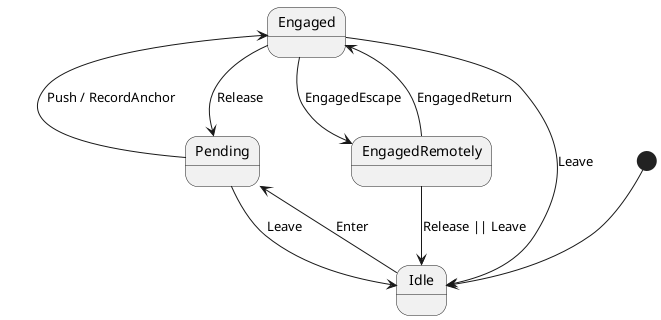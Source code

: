 @startuml
[*] --> Idle

Idle --> Pending: Enter
Pending --> Idle: Leave
Pending -left-> Engaged: Push / RecordAnchor
Engaged --> Pending: Release
Engaged --> Idle: Leave
Engaged --> EngagedRemotely: EngagedEscape
EngagedRemotely --> Engaged: EngagedReturn
EngagedRemotely -> Idle: Release || Leave


@enduml
